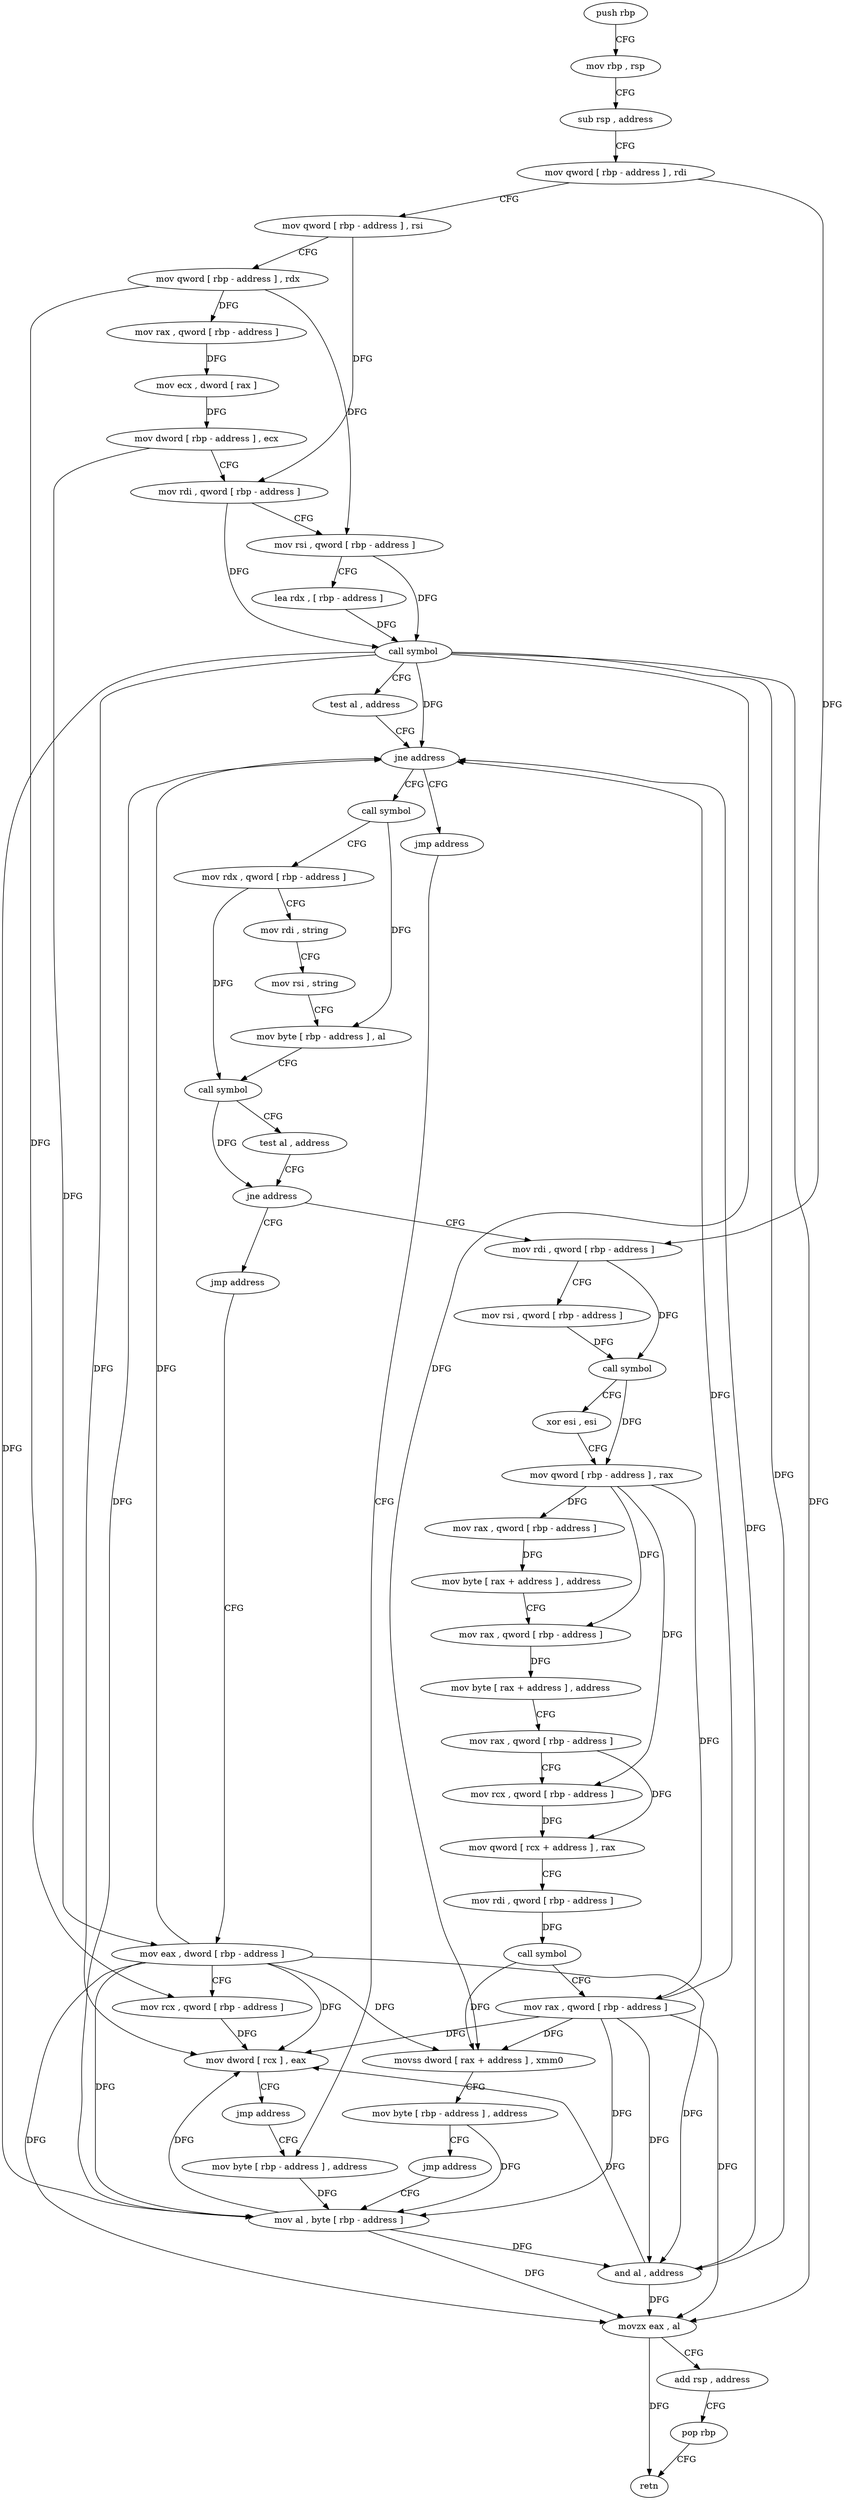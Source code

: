 digraph "func" {
"4274448" [label = "push rbp" ]
"4274449" [label = "mov rbp , rsp" ]
"4274452" [label = "sub rsp , address" ]
"4274456" [label = "mov qword [ rbp - address ] , rdi" ]
"4274460" [label = "mov qword [ rbp - address ] , rsi" ]
"4274464" [label = "mov qword [ rbp - address ] , rdx" ]
"4274468" [label = "mov rax , qword [ rbp - address ]" ]
"4274472" [label = "mov ecx , dword [ rax ]" ]
"4274474" [label = "mov dword [ rbp - address ] , ecx" ]
"4274477" [label = "mov rdi , qword [ rbp - address ]" ]
"4274481" [label = "mov rsi , qword [ rbp - address ]" ]
"4274485" [label = "lea rdx , [ rbp - address ]" ]
"4274489" [label = "call symbol" ]
"4274494" [label = "test al , address" ]
"4274496" [label = "jne address" ]
"4274507" [label = "call symbol" ]
"4274502" [label = "jmp address" ]
"4274512" [label = "mov rdx , qword [ rbp - address ]" ]
"4274516" [label = "mov rdi , string" ]
"4274526" [label = "mov rsi , string" ]
"4274536" [label = "mov byte [ rbp - address ] , al" ]
"4274539" [label = "call symbol" ]
"4274544" [label = "test al , address" ]
"4274546" [label = "jne address" ]
"4274557" [label = "mov rdi , qword [ rbp - address ]" ]
"4274552" [label = "jmp address" ]
"4274645" [label = "mov byte [ rbp - address ] , address" ]
"4274561" [label = "mov rsi , qword [ rbp - address ]" ]
"4274565" [label = "call symbol" ]
"4274570" [label = "xor esi , esi" ]
"4274572" [label = "mov qword [ rbp - address ] , rax" ]
"4274576" [label = "mov rax , qword [ rbp - address ]" ]
"4274580" [label = "mov byte [ rax + address ] , address" ]
"4274584" [label = "mov rax , qword [ rbp - address ]" ]
"4274588" [label = "mov byte [ rax + address ] , address" ]
"4274592" [label = "mov rax , qword [ rbp - address ]" ]
"4274596" [label = "mov rcx , qword [ rbp - address ]" ]
"4274600" [label = "mov qword [ rcx + address ] , rax" ]
"4274604" [label = "mov rdi , qword [ rbp - address ]" ]
"4274608" [label = "call symbol" ]
"4274613" [label = "mov rax , qword [ rbp - address ]" ]
"4274617" [label = "movss dword [ rax + address ] , xmm0" ]
"4274622" [label = "mov byte [ rbp - address ] , address" ]
"4274626" [label = "jmp address" ]
"4274649" [label = "mov al , byte [ rbp - address ]" ]
"4274631" [label = "mov eax , dword [ rbp - address ]" ]
"4274652" [label = "and al , address" ]
"4274654" [label = "movzx eax , al" ]
"4274657" [label = "add rsp , address" ]
"4274661" [label = "pop rbp" ]
"4274662" [label = "retn" ]
"4274634" [label = "mov rcx , qword [ rbp - address ]" ]
"4274638" [label = "mov dword [ rcx ] , eax" ]
"4274640" [label = "jmp address" ]
"4274448" -> "4274449" [ label = "CFG" ]
"4274449" -> "4274452" [ label = "CFG" ]
"4274452" -> "4274456" [ label = "CFG" ]
"4274456" -> "4274460" [ label = "CFG" ]
"4274456" -> "4274557" [ label = "DFG" ]
"4274460" -> "4274464" [ label = "CFG" ]
"4274460" -> "4274477" [ label = "DFG" ]
"4274464" -> "4274468" [ label = "DFG" ]
"4274464" -> "4274481" [ label = "DFG" ]
"4274464" -> "4274634" [ label = "DFG" ]
"4274468" -> "4274472" [ label = "DFG" ]
"4274472" -> "4274474" [ label = "DFG" ]
"4274474" -> "4274477" [ label = "CFG" ]
"4274474" -> "4274631" [ label = "DFG" ]
"4274477" -> "4274481" [ label = "CFG" ]
"4274477" -> "4274489" [ label = "DFG" ]
"4274481" -> "4274485" [ label = "CFG" ]
"4274481" -> "4274489" [ label = "DFG" ]
"4274485" -> "4274489" [ label = "DFG" ]
"4274489" -> "4274494" [ label = "CFG" ]
"4274489" -> "4274496" [ label = "DFG" ]
"4274489" -> "4274617" [ label = "DFG" ]
"4274489" -> "4274649" [ label = "DFG" ]
"4274489" -> "4274652" [ label = "DFG" ]
"4274489" -> "4274654" [ label = "DFG" ]
"4274489" -> "4274638" [ label = "DFG" ]
"4274494" -> "4274496" [ label = "CFG" ]
"4274496" -> "4274507" [ label = "CFG" ]
"4274496" -> "4274502" [ label = "CFG" ]
"4274507" -> "4274512" [ label = "CFG" ]
"4274507" -> "4274536" [ label = "DFG" ]
"4274502" -> "4274645" [ label = "CFG" ]
"4274512" -> "4274516" [ label = "CFG" ]
"4274512" -> "4274539" [ label = "DFG" ]
"4274516" -> "4274526" [ label = "CFG" ]
"4274526" -> "4274536" [ label = "CFG" ]
"4274536" -> "4274539" [ label = "CFG" ]
"4274539" -> "4274544" [ label = "CFG" ]
"4274539" -> "4274546" [ label = "DFG" ]
"4274544" -> "4274546" [ label = "CFG" ]
"4274546" -> "4274557" [ label = "CFG" ]
"4274546" -> "4274552" [ label = "CFG" ]
"4274557" -> "4274561" [ label = "CFG" ]
"4274557" -> "4274565" [ label = "DFG" ]
"4274552" -> "4274631" [ label = "CFG" ]
"4274645" -> "4274649" [ label = "DFG" ]
"4274561" -> "4274565" [ label = "DFG" ]
"4274565" -> "4274570" [ label = "CFG" ]
"4274565" -> "4274572" [ label = "DFG" ]
"4274570" -> "4274572" [ label = "CFG" ]
"4274572" -> "4274576" [ label = "DFG" ]
"4274572" -> "4274584" [ label = "DFG" ]
"4274572" -> "4274596" [ label = "DFG" ]
"4274572" -> "4274613" [ label = "DFG" ]
"4274576" -> "4274580" [ label = "DFG" ]
"4274580" -> "4274584" [ label = "CFG" ]
"4274584" -> "4274588" [ label = "DFG" ]
"4274588" -> "4274592" [ label = "CFG" ]
"4274592" -> "4274596" [ label = "CFG" ]
"4274592" -> "4274600" [ label = "DFG" ]
"4274596" -> "4274600" [ label = "DFG" ]
"4274600" -> "4274604" [ label = "CFG" ]
"4274604" -> "4274608" [ label = "DFG" ]
"4274608" -> "4274613" [ label = "CFG" ]
"4274608" -> "4274617" [ label = "DFG" ]
"4274613" -> "4274617" [ label = "DFG" ]
"4274613" -> "4274496" [ label = "DFG" ]
"4274613" -> "4274649" [ label = "DFG" ]
"4274613" -> "4274652" [ label = "DFG" ]
"4274613" -> "4274654" [ label = "DFG" ]
"4274613" -> "4274638" [ label = "DFG" ]
"4274617" -> "4274622" [ label = "CFG" ]
"4274622" -> "4274626" [ label = "CFG" ]
"4274622" -> "4274649" [ label = "DFG" ]
"4274626" -> "4274649" [ label = "CFG" ]
"4274649" -> "4274652" [ label = "DFG" ]
"4274649" -> "4274496" [ label = "DFG" ]
"4274649" -> "4274654" [ label = "DFG" ]
"4274649" -> "4274638" [ label = "DFG" ]
"4274631" -> "4274634" [ label = "CFG" ]
"4274631" -> "4274496" [ label = "DFG" ]
"4274631" -> "4274652" [ label = "DFG" ]
"4274631" -> "4274654" [ label = "DFG" ]
"4274631" -> "4274617" [ label = "DFG" ]
"4274631" -> "4274649" [ label = "DFG" ]
"4274631" -> "4274638" [ label = "DFG" ]
"4274652" -> "4274654" [ label = "DFG" ]
"4274652" -> "4274496" [ label = "DFG" ]
"4274652" -> "4274638" [ label = "DFG" ]
"4274654" -> "4274657" [ label = "CFG" ]
"4274654" -> "4274662" [ label = "DFG" ]
"4274657" -> "4274661" [ label = "CFG" ]
"4274661" -> "4274662" [ label = "CFG" ]
"4274634" -> "4274638" [ label = "DFG" ]
"4274638" -> "4274640" [ label = "CFG" ]
"4274640" -> "4274645" [ label = "CFG" ]
}
